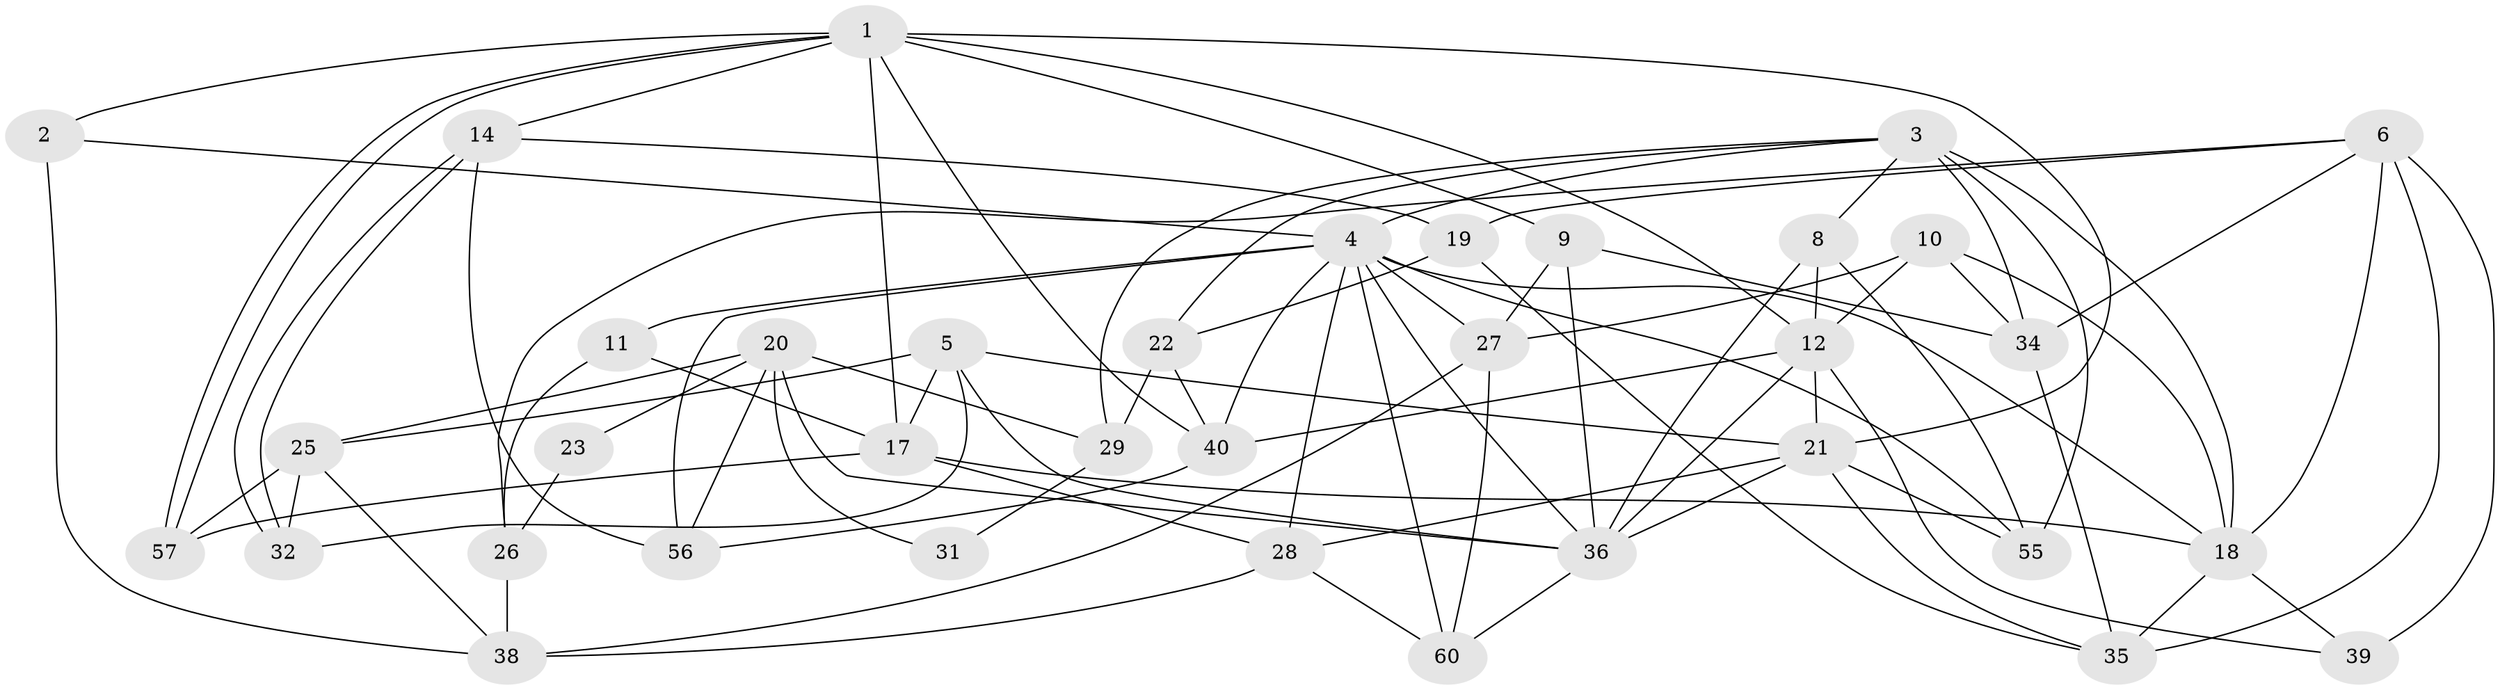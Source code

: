 // Generated by graph-tools (version 1.1) at 2025/24/03/03/25 07:24:02]
// undirected, 36 vertices, 90 edges
graph export_dot {
graph [start="1"]
  node [color=gray90,style=filled];
  1 [super="+7"];
  2;
  3 [super="+15"];
  4 [super="+13"];
  5;
  6 [super="+49"];
  8 [super="+24"];
  9 [super="+33"];
  10 [super="+37"];
  11;
  12 [super="+54"];
  14 [super="+16"];
  17 [super="+50"];
  18 [super="+47"];
  19;
  20 [super="+48"];
  21 [super="+59"];
  22 [super="+52"];
  23;
  25 [super="+30"];
  26;
  27 [super="+44"];
  28 [super="+41"];
  29;
  31;
  32;
  34 [super="+53"];
  35 [super="+51"];
  36 [super="+46"];
  38 [super="+43"];
  39 [super="+42"];
  40 [super="+45"];
  55 [super="+58"];
  56;
  57;
  60;
  1 -- 14;
  1 -- 57;
  1 -- 57;
  1 -- 2;
  1 -- 17;
  1 -- 21;
  1 -- 12;
  1 -- 40;
  1 -- 9;
  2 -- 4;
  2 -- 38;
  3 -- 4;
  3 -- 29;
  3 -- 55 [weight=2];
  3 -- 8;
  3 -- 18;
  3 -- 34;
  3 -- 22;
  4 -- 27;
  4 -- 60;
  4 -- 28;
  4 -- 36;
  4 -- 55;
  4 -- 40;
  4 -- 56;
  4 -- 11;
  4 -- 18;
  5 -- 32;
  5 -- 36;
  5 -- 21;
  5 -- 17;
  5 -- 25;
  6 -- 26;
  6 -- 18;
  6 -- 34;
  6 -- 35;
  6 -- 19;
  6 -- 39 [weight=2];
  8 -- 36;
  8 -- 12;
  8 -- 55;
  9 -- 36;
  9 -- 34;
  9 -- 27;
  10 -- 34;
  10 -- 27;
  10 -- 18;
  10 -- 12;
  11 -- 26;
  11 -- 17;
  12 -- 36;
  12 -- 39;
  12 -- 40;
  12 -- 21;
  14 -- 32;
  14 -- 32;
  14 -- 19;
  14 -- 56;
  17 -- 28;
  17 -- 18;
  17 -- 57;
  18 -- 35;
  18 -- 39;
  19 -- 35;
  19 -- 22;
  20 -- 29;
  20 -- 36;
  20 -- 56;
  20 -- 31;
  20 -- 23;
  20 -- 25;
  21 -- 28;
  21 -- 35;
  21 -- 36;
  21 -- 55;
  22 -- 29;
  22 -- 40;
  23 -- 26;
  25 -- 32;
  25 -- 57;
  25 -- 38;
  26 -- 38 [weight=2];
  27 -- 60;
  27 -- 38;
  28 -- 60;
  28 -- 38 [weight=2];
  29 -- 31;
  34 -- 35;
  36 -- 60;
  40 -- 56;
}
